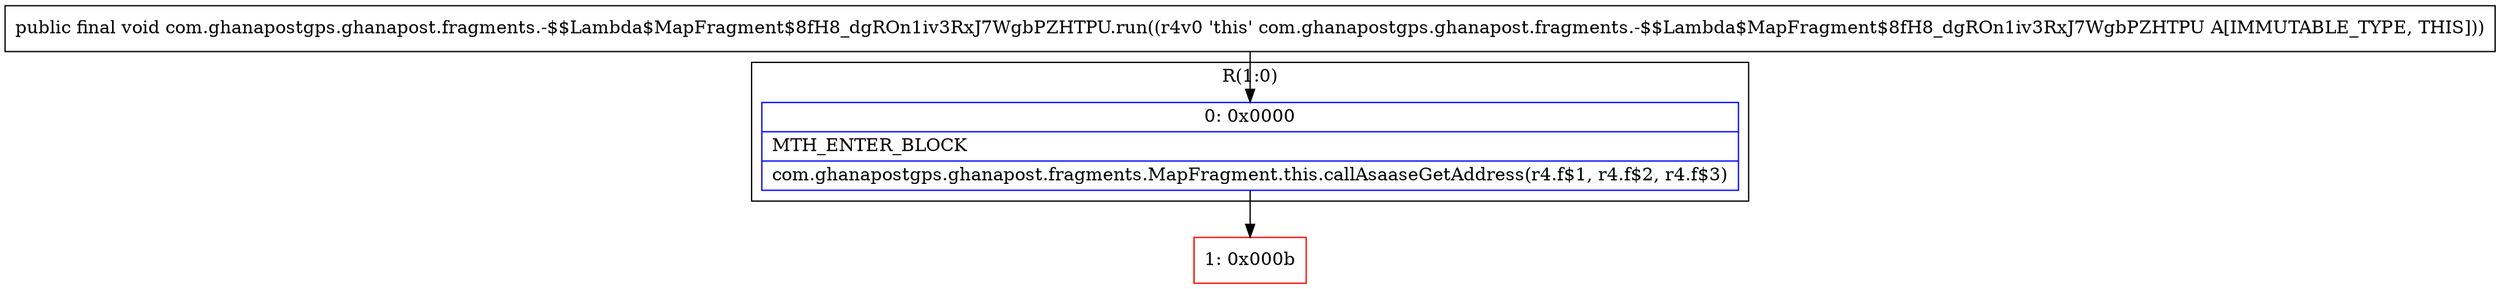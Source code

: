 digraph "CFG forcom.ghanapostgps.ghanapost.fragments.\-$$Lambda$MapFragment$8fH8_dgROn1iv3RxJ7WgbPZHTPU.run()V" {
subgraph cluster_Region_1580753836 {
label = "R(1:0)";
node [shape=record,color=blue];
Node_0 [shape=record,label="{0\:\ 0x0000|MTH_ENTER_BLOCK\l|com.ghanapostgps.ghanapost.fragments.MapFragment.this.callAsaaseGetAddress(r4.f$1, r4.f$2, r4.f$3)\l}"];
}
Node_1 [shape=record,color=red,label="{1\:\ 0x000b}"];
MethodNode[shape=record,label="{public final void com.ghanapostgps.ghanapost.fragments.\-$$Lambda$MapFragment$8fH8_dgROn1iv3RxJ7WgbPZHTPU.run((r4v0 'this' com.ghanapostgps.ghanapost.fragments.\-$$Lambda$MapFragment$8fH8_dgROn1iv3RxJ7WgbPZHTPU A[IMMUTABLE_TYPE, THIS])) }"];
MethodNode -> Node_0;
Node_0 -> Node_1;
}

